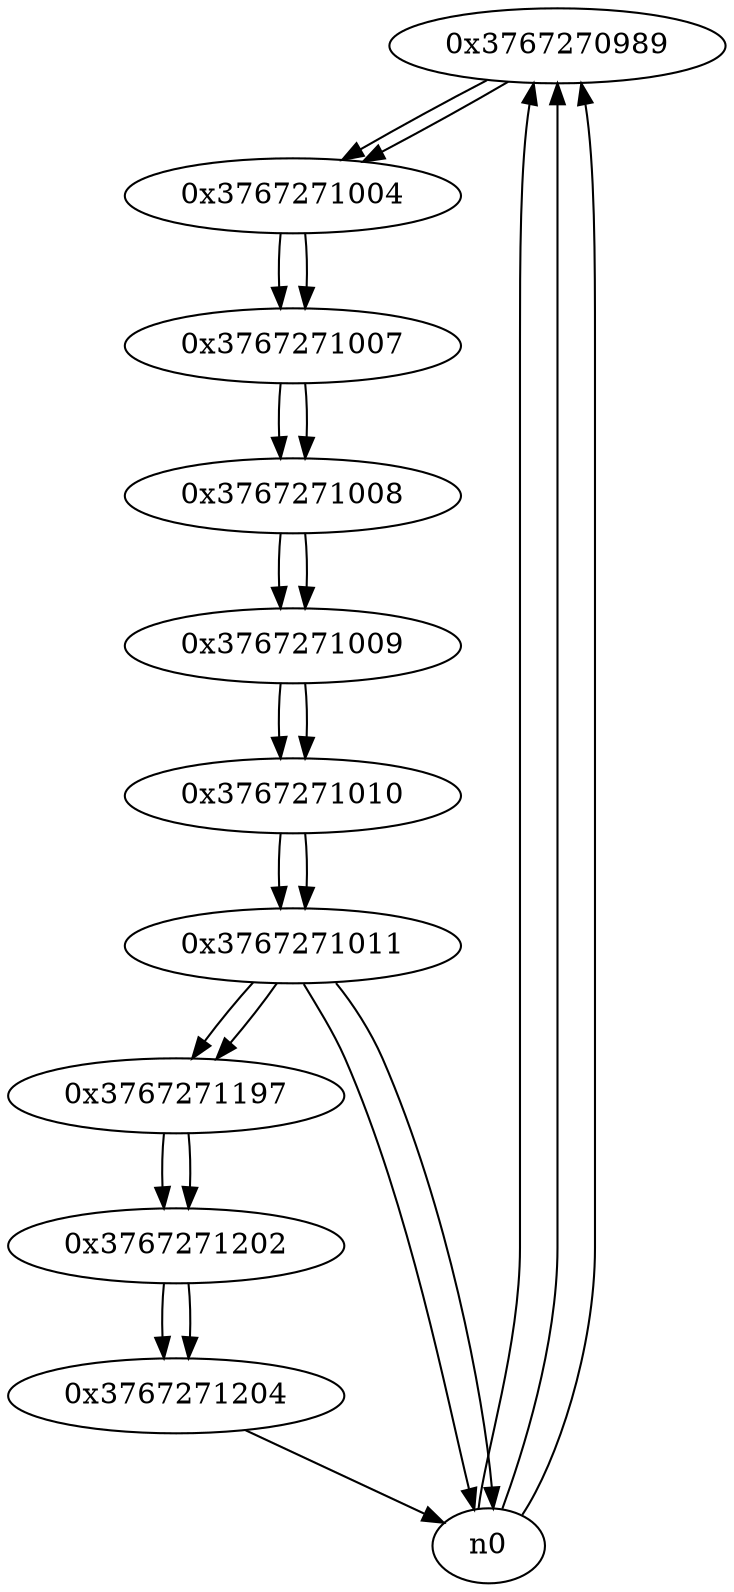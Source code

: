 digraph G{
/* nodes */
  n1 [label="0x3767270989"]
  n2 [label="0x3767271004"]
  n3 [label="0x3767271007"]
  n4 [label="0x3767271008"]
  n5 [label="0x3767271009"]
  n6 [label="0x3767271010"]
  n7 [label="0x3767271011"]
  n8 [label="0x3767271197"]
  n9 [label="0x3767271202"]
  n10 [label="0x3767271204"]
/* edges */
n1 -> n2;
n0 -> n1;
n0 -> n1;
n0 -> n1;
n2 -> n3;
n1 -> n2;
n3 -> n4;
n2 -> n3;
n4 -> n5;
n3 -> n4;
n5 -> n6;
n4 -> n5;
n6 -> n7;
n5 -> n6;
n7 -> n0;
n7 -> n8;
n7 -> n0;
n6 -> n7;
n8 -> n9;
n7 -> n8;
n9 -> n10;
n8 -> n9;
n10 -> n0;
n9 -> n10;
}
